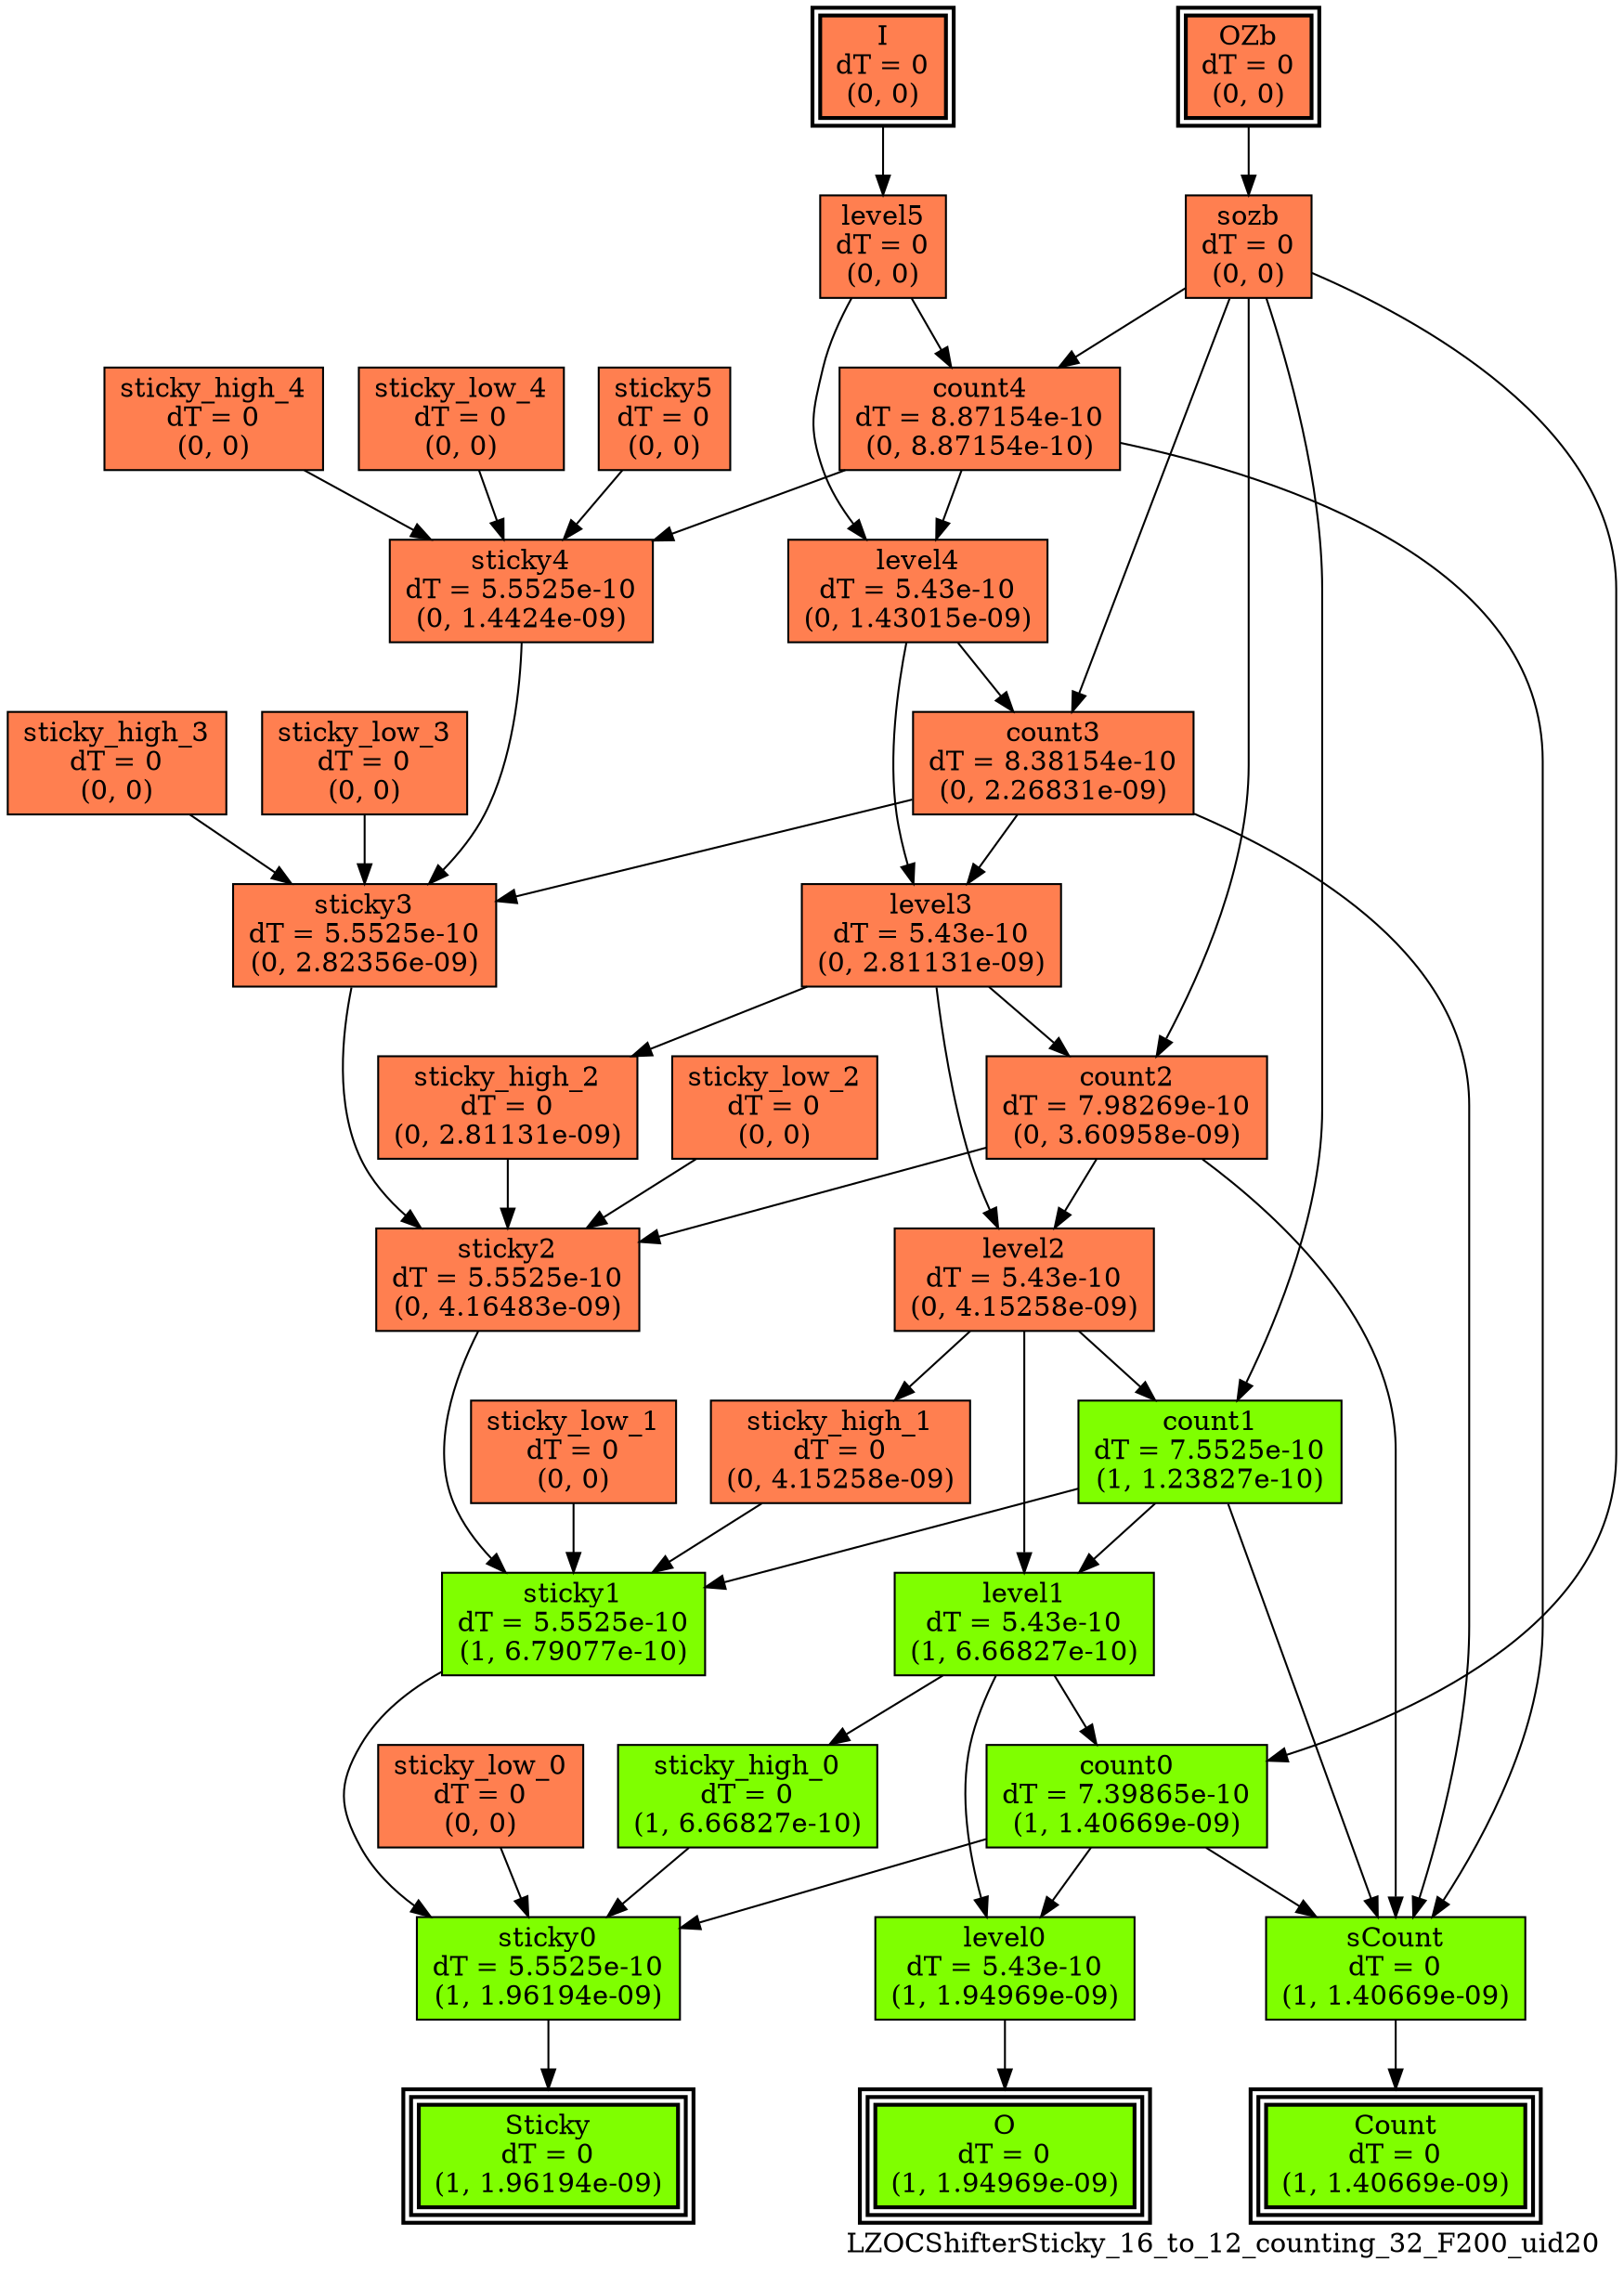 digraph LZOCShifterSticky_16_to_12_counting_32_F200_uid20
{
	//graph drawing options
	label=LZOCShifterSticky_16_to_12_counting_32_F200_uid20;
	labelloc=bottom;
	labeljust=right;
	ratio=auto;
	nodesep=0.25;
	ranksep=0.5;

	//input/output signals of operator LZOCShifterSticky_16_to_12_counting_32_F200_uid20
	I__LZOCShifterSticky_16_to_12_counting_32_F200_uid20 [ label="I\ndT = 0\n(0, 0)", shape=box, color=black, style="bold, filled", fillcolor=coral, peripheries=2 ];
	OZb__LZOCShifterSticky_16_to_12_counting_32_F200_uid20 [ label="OZb\ndT = 0\n(0, 0)", shape=box, color=black, style="bold, filled", fillcolor=coral, peripheries=2 ];
	Count__LZOCShifterSticky_16_to_12_counting_32_F200_uid20 [ label="Count\ndT = 0\n(1, 1.40669e-09)", shape=box, color=black, style="bold, filled", fillcolor=chartreuse, peripheries=3 ];
	O__LZOCShifterSticky_16_to_12_counting_32_F200_uid20 [ label="O\ndT = 0\n(1, 1.94969e-09)", shape=box, color=black, style="bold, filled", fillcolor=chartreuse, peripheries=3 ];
	Sticky__LZOCShifterSticky_16_to_12_counting_32_F200_uid20 [ label="Sticky\ndT = 0\n(1, 1.96194e-09)", shape=box, color=black, style="bold, filled", fillcolor=chartreuse, peripheries=3 ];
	{rank=same I__LZOCShifterSticky_16_to_12_counting_32_F200_uid20, OZb__LZOCShifterSticky_16_to_12_counting_32_F200_uid20};
	{rank=same Count__LZOCShifterSticky_16_to_12_counting_32_F200_uid20, O__LZOCShifterSticky_16_to_12_counting_32_F200_uid20, Sticky__LZOCShifterSticky_16_to_12_counting_32_F200_uid20};
	//internal signals of operator LZOCShifterSticky_16_to_12_counting_32_F200_uid20
	level5__LZOCShifterSticky_16_to_12_counting_32_F200_uid20 [ label="level5\ndT = 0\n(0, 0)", shape=box, color=black, style=filled, fillcolor=coral, peripheries=1 ];
	sozb__LZOCShifterSticky_16_to_12_counting_32_F200_uid20 [ label="sozb\ndT = 0\n(0, 0)", shape=box, color=black, style=filled, fillcolor=coral, peripheries=1 ];
	sticky5__LZOCShifterSticky_16_to_12_counting_32_F200_uid20 [ label="sticky5\ndT = 0\n(0, 0)", shape=box, color=black, style=filled, fillcolor=coral, peripheries=1 ];
	count4__LZOCShifterSticky_16_to_12_counting_32_F200_uid20 [ label="count4\ndT = 8.87154e-10\n(0, 8.87154e-10)", shape=box, color=black, style=filled, fillcolor=coral, peripheries=1 ];
	level4__LZOCShifterSticky_16_to_12_counting_32_F200_uid20 [ label="level4\ndT = 5.43e-10\n(0, 1.43015e-09)", shape=box, color=black, style=filled, fillcolor=coral, peripheries=1 ];
	sticky_high_4__LZOCShifterSticky_16_to_12_counting_32_F200_uid20 [ label="sticky_high_4\ndT = 0\n(0, 0)", shape=box, color=black, style=filled, fillcolor=coral, peripheries=1 ];
	sticky_low_4__LZOCShifterSticky_16_to_12_counting_32_F200_uid20 [ label="sticky_low_4\ndT = 0\n(0, 0)", shape=box, color=black, style=filled, fillcolor=coral, peripheries=1 ];
	sticky4__LZOCShifterSticky_16_to_12_counting_32_F200_uid20 [ label="sticky4\ndT = 5.5525e-10\n(0, 1.4424e-09)", shape=box, color=black, style=filled, fillcolor=coral, peripheries=1 ];
	count3__LZOCShifterSticky_16_to_12_counting_32_F200_uid20 [ label="count3\ndT = 8.38154e-10\n(0, 2.26831e-09)", shape=box, color=black, style=filled, fillcolor=coral, peripheries=1 ];
	level3__LZOCShifterSticky_16_to_12_counting_32_F200_uid20 [ label="level3\ndT = 5.43e-10\n(0, 2.81131e-09)", shape=box, color=black, style=filled, fillcolor=coral, peripheries=1 ];
	sticky_high_3__LZOCShifterSticky_16_to_12_counting_32_F200_uid20 [ label="sticky_high_3\ndT = 0\n(0, 0)", shape=box, color=black, style=filled, fillcolor=coral, peripheries=1 ];
	sticky_low_3__LZOCShifterSticky_16_to_12_counting_32_F200_uid20 [ label="sticky_low_3\ndT = 0\n(0, 0)", shape=box, color=black, style=filled, fillcolor=coral, peripheries=1 ];
	sticky3__LZOCShifterSticky_16_to_12_counting_32_F200_uid20 [ label="sticky3\ndT = 5.5525e-10\n(0, 2.82356e-09)", shape=box, color=black, style=filled, fillcolor=coral, peripheries=1 ];
	count2__LZOCShifterSticky_16_to_12_counting_32_F200_uid20 [ label="count2\ndT = 7.98269e-10\n(0, 3.60958e-09)", shape=box, color=black, style=filled, fillcolor=coral, peripheries=1 ];
	level2__LZOCShifterSticky_16_to_12_counting_32_F200_uid20 [ label="level2\ndT = 5.43e-10\n(0, 4.15258e-09)", shape=box, color=black, style=filled, fillcolor=coral, peripheries=1 ];
	sticky_high_2__LZOCShifterSticky_16_to_12_counting_32_F200_uid20 [ label="sticky_high_2\ndT = 0\n(0, 2.81131e-09)", shape=box, color=black, style=filled, fillcolor=coral, peripheries=1 ];
	sticky_low_2__LZOCShifterSticky_16_to_12_counting_32_F200_uid20 [ label="sticky_low_2\ndT = 0\n(0, 0)", shape=box, color=black, style=filled, fillcolor=coral, peripheries=1 ];
	sticky2__LZOCShifterSticky_16_to_12_counting_32_F200_uid20 [ label="sticky2\ndT = 5.5525e-10\n(0, 4.16483e-09)", shape=box, color=black, style=filled, fillcolor=coral, peripheries=1 ];
	count1__LZOCShifterSticky_16_to_12_counting_32_F200_uid20 [ label="count1\ndT = 7.5525e-10\n(1, 1.23827e-10)", shape=box, color=black, style=filled, fillcolor=chartreuse, peripheries=1 ];
	level1__LZOCShifterSticky_16_to_12_counting_32_F200_uid20 [ label="level1\ndT = 5.43e-10\n(1, 6.66827e-10)", shape=box, color=black, style=filled, fillcolor=chartreuse, peripheries=1 ];
	sticky_high_1__LZOCShifterSticky_16_to_12_counting_32_F200_uid20 [ label="sticky_high_1\ndT = 0\n(0, 4.15258e-09)", shape=box, color=black, style=filled, fillcolor=coral, peripheries=1 ];
	sticky_low_1__LZOCShifterSticky_16_to_12_counting_32_F200_uid20 [ label="sticky_low_1\ndT = 0\n(0, 0)", shape=box, color=black, style=filled, fillcolor=coral, peripheries=1 ];
	sticky1__LZOCShifterSticky_16_to_12_counting_32_F200_uid20 [ label="sticky1\ndT = 5.5525e-10\n(1, 6.79077e-10)", shape=box, color=black, style=filled, fillcolor=chartreuse, peripheries=1 ];
	count0__LZOCShifterSticky_16_to_12_counting_32_F200_uid20 [ label="count0\ndT = 7.39865e-10\n(1, 1.40669e-09)", shape=box, color=black, style=filled, fillcolor=chartreuse, peripheries=1 ];
	level0__LZOCShifterSticky_16_to_12_counting_32_F200_uid20 [ label="level0\ndT = 5.43e-10\n(1, 1.94969e-09)", shape=box, color=black, style=filled, fillcolor=chartreuse, peripheries=1 ];
	sticky_high_0__LZOCShifterSticky_16_to_12_counting_32_F200_uid20 [ label="sticky_high_0\ndT = 0\n(1, 6.66827e-10)", shape=box, color=black, style=filled, fillcolor=chartreuse, peripheries=1 ];
	sticky_low_0__LZOCShifterSticky_16_to_12_counting_32_F200_uid20 [ label="sticky_low_0\ndT = 0\n(0, 0)", shape=box, color=black, style=filled, fillcolor=coral, peripheries=1 ];
	sticky0__LZOCShifterSticky_16_to_12_counting_32_F200_uid20 [ label="sticky0\ndT = 5.5525e-10\n(1, 1.96194e-09)", shape=box, color=black, style=filled, fillcolor=chartreuse, peripheries=1 ];
	sCount__LZOCShifterSticky_16_to_12_counting_32_F200_uid20 [ label="sCount\ndT = 0\n(1, 1.40669e-09)", shape=box, color=black, style=filled, fillcolor=chartreuse, peripheries=1 ];

	//subcomponents of operator LZOCShifterSticky_16_to_12_counting_32_F200_uid20

	//input and internal signal connections of operator LZOCShifterSticky_16_to_12_counting_32_F200_uid20
	I__LZOCShifterSticky_16_to_12_counting_32_F200_uid20 -> level5__LZOCShifterSticky_16_to_12_counting_32_F200_uid20 [ arrowhead=normal, arrowsize=1.0, arrowtail=normal, color=black, dir=forward  ];
	OZb__LZOCShifterSticky_16_to_12_counting_32_F200_uid20 -> sozb__LZOCShifterSticky_16_to_12_counting_32_F200_uid20 [ arrowhead=normal, arrowsize=1.0, arrowtail=normal, color=black, dir=forward  ];
	level5__LZOCShifterSticky_16_to_12_counting_32_F200_uid20 -> count4__LZOCShifterSticky_16_to_12_counting_32_F200_uid20 [ arrowhead=normal, arrowsize=1.0, arrowtail=normal, color=black, dir=forward  ];
	level5__LZOCShifterSticky_16_to_12_counting_32_F200_uid20 -> level4__LZOCShifterSticky_16_to_12_counting_32_F200_uid20 [ arrowhead=normal, arrowsize=1.0, arrowtail=normal, color=black, dir=forward  ];
	sozb__LZOCShifterSticky_16_to_12_counting_32_F200_uid20 -> count4__LZOCShifterSticky_16_to_12_counting_32_F200_uid20 [ arrowhead=normal, arrowsize=1.0, arrowtail=normal, color=black, dir=forward  ];
	sozb__LZOCShifterSticky_16_to_12_counting_32_F200_uid20 -> count3__LZOCShifterSticky_16_to_12_counting_32_F200_uid20 [ arrowhead=normal, arrowsize=1.0, arrowtail=normal, color=black, dir=forward  ];
	sozb__LZOCShifterSticky_16_to_12_counting_32_F200_uid20 -> count2__LZOCShifterSticky_16_to_12_counting_32_F200_uid20 [ arrowhead=normal, arrowsize=1.0, arrowtail=normal, color=black, dir=forward  ];
	sozb__LZOCShifterSticky_16_to_12_counting_32_F200_uid20 -> count1__LZOCShifterSticky_16_to_12_counting_32_F200_uid20 [ arrowhead=normal, arrowsize=1.0, arrowtail=normal, color=black, dir=forward  ];
	sozb__LZOCShifterSticky_16_to_12_counting_32_F200_uid20 -> count0__LZOCShifterSticky_16_to_12_counting_32_F200_uid20 [ arrowhead=normal, arrowsize=1.0, arrowtail=normal, color=black, dir=forward  ];
	sticky5__LZOCShifterSticky_16_to_12_counting_32_F200_uid20 -> sticky4__LZOCShifterSticky_16_to_12_counting_32_F200_uid20 [ arrowhead=normal, arrowsize=1.0, arrowtail=normal, color=black, dir=forward  ];
	count4__LZOCShifterSticky_16_to_12_counting_32_F200_uid20 -> level4__LZOCShifterSticky_16_to_12_counting_32_F200_uid20 [ arrowhead=normal, arrowsize=1.0, arrowtail=normal, color=black, dir=forward  ];
	count4__LZOCShifterSticky_16_to_12_counting_32_F200_uid20 -> sticky4__LZOCShifterSticky_16_to_12_counting_32_F200_uid20 [ arrowhead=normal, arrowsize=1.0, arrowtail=normal, color=black, dir=forward  ];
	count4__LZOCShifterSticky_16_to_12_counting_32_F200_uid20 -> sCount__LZOCShifterSticky_16_to_12_counting_32_F200_uid20 [ arrowhead=normal, arrowsize=1.0, arrowtail=normal, color=black, dir=forward  ];
	level4__LZOCShifterSticky_16_to_12_counting_32_F200_uid20 -> count3__LZOCShifterSticky_16_to_12_counting_32_F200_uid20 [ arrowhead=normal, arrowsize=1.0, arrowtail=normal, color=black, dir=forward  ];
	level4__LZOCShifterSticky_16_to_12_counting_32_F200_uid20 -> level3__LZOCShifterSticky_16_to_12_counting_32_F200_uid20 [ arrowhead=normal, arrowsize=1.0, arrowtail=normal, color=black, dir=forward  ];
	sticky_high_4__LZOCShifterSticky_16_to_12_counting_32_F200_uid20 -> sticky4__LZOCShifterSticky_16_to_12_counting_32_F200_uid20 [ arrowhead=normal, arrowsize=1.0, arrowtail=normal, color=black, dir=forward  ];
	sticky_low_4__LZOCShifterSticky_16_to_12_counting_32_F200_uid20 -> sticky4__LZOCShifterSticky_16_to_12_counting_32_F200_uid20 [ arrowhead=normal, arrowsize=1.0, arrowtail=normal, color=black, dir=forward  ];
	sticky4__LZOCShifterSticky_16_to_12_counting_32_F200_uid20 -> sticky3__LZOCShifterSticky_16_to_12_counting_32_F200_uid20 [ arrowhead=normal, arrowsize=1.0, arrowtail=normal, color=black, dir=forward  ];
	count3__LZOCShifterSticky_16_to_12_counting_32_F200_uid20 -> level3__LZOCShifterSticky_16_to_12_counting_32_F200_uid20 [ arrowhead=normal, arrowsize=1.0, arrowtail=normal, color=black, dir=forward  ];
	count3__LZOCShifterSticky_16_to_12_counting_32_F200_uid20 -> sticky3__LZOCShifterSticky_16_to_12_counting_32_F200_uid20 [ arrowhead=normal, arrowsize=1.0, arrowtail=normal, color=black, dir=forward  ];
	count3__LZOCShifterSticky_16_to_12_counting_32_F200_uid20 -> sCount__LZOCShifterSticky_16_to_12_counting_32_F200_uid20 [ arrowhead=normal, arrowsize=1.0, arrowtail=normal, color=black, dir=forward  ];
	level3__LZOCShifterSticky_16_to_12_counting_32_F200_uid20 -> count2__LZOCShifterSticky_16_to_12_counting_32_F200_uid20 [ arrowhead=normal, arrowsize=1.0, arrowtail=normal, color=black, dir=forward  ];
	level3__LZOCShifterSticky_16_to_12_counting_32_F200_uid20 -> level2__LZOCShifterSticky_16_to_12_counting_32_F200_uid20 [ arrowhead=normal, arrowsize=1.0, arrowtail=normal, color=black, dir=forward  ];
	level3__LZOCShifterSticky_16_to_12_counting_32_F200_uid20 -> sticky_high_2__LZOCShifterSticky_16_to_12_counting_32_F200_uid20 [ arrowhead=normal, arrowsize=1.0, arrowtail=normal, color=black, dir=forward  ];
	sticky_high_3__LZOCShifterSticky_16_to_12_counting_32_F200_uid20 -> sticky3__LZOCShifterSticky_16_to_12_counting_32_F200_uid20 [ arrowhead=normal, arrowsize=1.0, arrowtail=normal, color=black, dir=forward  ];
	sticky_low_3__LZOCShifterSticky_16_to_12_counting_32_F200_uid20 -> sticky3__LZOCShifterSticky_16_to_12_counting_32_F200_uid20 [ arrowhead=normal, arrowsize=1.0, arrowtail=normal, color=black, dir=forward  ];
	sticky3__LZOCShifterSticky_16_to_12_counting_32_F200_uid20 -> sticky2__LZOCShifterSticky_16_to_12_counting_32_F200_uid20 [ arrowhead=normal, arrowsize=1.0, arrowtail=normal, color=black, dir=forward  ];
	count2__LZOCShifterSticky_16_to_12_counting_32_F200_uid20 -> level2__LZOCShifterSticky_16_to_12_counting_32_F200_uid20 [ arrowhead=normal, arrowsize=1.0, arrowtail=normal, color=black, dir=forward  ];
	count2__LZOCShifterSticky_16_to_12_counting_32_F200_uid20 -> sticky2__LZOCShifterSticky_16_to_12_counting_32_F200_uid20 [ arrowhead=normal, arrowsize=1.0, arrowtail=normal, color=black, dir=forward  ];
	count2__LZOCShifterSticky_16_to_12_counting_32_F200_uid20 -> sCount__LZOCShifterSticky_16_to_12_counting_32_F200_uid20 [ arrowhead=normal, arrowsize=1.0, arrowtail=normal, color=black, dir=forward  ];
	level2__LZOCShifterSticky_16_to_12_counting_32_F200_uid20 -> count1__LZOCShifterSticky_16_to_12_counting_32_F200_uid20 [ arrowhead=normal, arrowsize=1.0, arrowtail=normal, color=black, dir=forward  ];
	level2__LZOCShifterSticky_16_to_12_counting_32_F200_uid20 -> level1__LZOCShifterSticky_16_to_12_counting_32_F200_uid20 [ arrowhead=normal, arrowsize=1.0, arrowtail=normal, color=black, dir=forward  ];
	level2__LZOCShifterSticky_16_to_12_counting_32_F200_uid20 -> sticky_high_1__LZOCShifterSticky_16_to_12_counting_32_F200_uid20 [ arrowhead=normal, arrowsize=1.0, arrowtail=normal, color=black, dir=forward  ];
	sticky_high_2__LZOCShifterSticky_16_to_12_counting_32_F200_uid20 -> sticky2__LZOCShifterSticky_16_to_12_counting_32_F200_uid20 [ arrowhead=normal, arrowsize=1.0, arrowtail=normal, color=black, dir=forward  ];
	sticky_low_2__LZOCShifterSticky_16_to_12_counting_32_F200_uid20 -> sticky2__LZOCShifterSticky_16_to_12_counting_32_F200_uid20 [ arrowhead=normal, arrowsize=1.0, arrowtail=normal, color=black, dir=forward  ];
	sticky2__LZOCShifterSticky_16_to_12_counting_32_F200_uid20 -> sticky1__LZOCShifterSticky_16_to_12_counting_32_F200_uid20 [ arrowhead=normal, arrowsize=1.0, arrowtail=normal, color=black, dir=forward  ];
	count1__LZOCShifterSticky_16_to_12_counting_32_F200_uid20 -> level1__LZOCShifterSticky_16_to_12_counting_32_F200_uid20 [ arrowhead=normal, arrowsize=1.0, arrowtail=normal, color=black, dir=forward  ];
	count1__LZOCShifterSticky_16_to_12_counting_32_F200_uid20 -> sticky1__LZOCShifterSticky_16_to_12_counting_32_F200_uid20 [ arrowhead=normal, arrowsize=1.0, arrowtail=normal, color=black, dir=forward  ];
	count1__LZOCShifterSticky_16_to_12_counting_32_F200_uid20 -> sCount__LZOCShifterSticky_16_to_12_counting_32_F200_uid20 [ arrowhead=normal, arrowsize=1.0, arrowtail=normal, color=black, dir=forward  ];
	level1__LZOCShifterSticky_16_to_12_counting_32_F200_uid20 -> count0__LZOCShifterSticky_16_to_12_counting_32_F200_uid20 [ arrowhead=normal, arrowsize=1.0, arrowtail=normal, color=black, dir=forward  ];
	level1__LZOCShifterSticky_16_to_12_counting_32_F200_uid20 -> level0__LZOCShifterSticky_16_to_12_counting_32_F200_uid20 [ arrowhead=normal, arrowsize=1.0, arrowtail=normal, color=black, dir=forward  ];
	level1__LZOCShifterSticky_16_to_12_counting_32_F200_uid20 -> sticky_high_0__LZOCShifterSticky_16_to_12_counting_32_F200_uid20 [ arrowhead=normal, arrowsize=1.0, arrowtail=normal, color=black, dir=forward  ];
	sticky_high_1__LZOCShifterSticky_16_to_12_counting_32_F200_uid20 -> sticky1__LZOCShifterSticky_16_to_12_counting_32_F200_uid20 [ arrowhead=normal, arrowsize=1.0, arrowtail=normal, color=black, dir=forward  ];
	sticky_low_1__LZOCShifterSticky_16_to_12_counting_32_F200_uid20 -> sticky1__LZOCShifterSticky_16_to_12_counting_32_F200_uid20 [ arrowhead=normal, arrowsize=1.0, arrowtail=normal, color=black, dir=forward  ];
	sticky1__LZOCShifterSticky_16_to_12_counting_32_F200_uid20 -> sticky0__LZOCShifterSticky_16_to_12_counting_32_F200_uid20 [ arrowhead=normal, arrowsize=1.0, arrowtail=normal, color=black, dir=forward  ];
	count0__LZOCShifterSticky_16_to_12_counting_32_F200_uid20 -> level0__LZOCShifterSticky_16_to_12_counting_32_F200_uid20 [ arrowhead=normal, arrowsize=1.0, arrowtail=normal, color=black, dir=forward  ];
	count0__LZOCShifterSticky_16_to_12_counting_32_F200_uid20 -> sticky0__LZOCShifterSticky_16_to_12_counting_32_F200_uid20 [ arrowhead=normal, arrowsize=1.0, arrowtail=normal, color=black, dir=forward  ];
	count0__LZOCShifterSticky_16_to_12_counting_32_F200_uid20 -> sCount__LZOCShifterSticky_16_to_12_counting_32_F200_uid20 [ arrowhead=normal, arrowsize=1.0, arrowtail=normal, color=black, dir=forward  ];
	level0__LZOCShifterSticky_16_to_12_counting_32_F200_uid20 -> O__LZOCShifterSticky_16_to_12_counting_32_F200_uid20 [ arrowhead=normal, arrowsize=1.0, arrowtail=normal, color=black, dir=forward  ];
	sticky_high_0__LZOCShifterSticky_16_to_12_counting_32_F200_uid20 -> sticky0__LZOCShifterSticky_16_to_12_counting_32_F200_uid20 [ arrowhead=normal, arrowsize=1.0, arrowtail=normal, color=black, dir=forward  ];
	sticky_low_0__LZOCShifterSticky_16_to_12_counting_32_F200_uid20 -> sticky0__LZOCShifterSticky_16_to_12_counting_32_F200_uid20 [ arrowhead=normal, arrowsize=1.0, arrowtail=normal, color=black, dir=forward  ];
	sticky0__LZOCShifterSticky_16_to_12_counting_32_F200_uid20 -> Sticky__LZOCShifterSticky_16_to_12_counting_32_F200_uid20 [ arrowhead=normal, arrowsize=1.0, arrowtail=normal, color=black, dir=forward  ];
	sCount__LZOCShifterSticky_16_to_12_counting_32_F200_uid20 -> Count__LZOCShifterSticky_16_to_12_counting_32_F200_uid20 [ arrowhead=normal, arrowsize=1.0, arrowtail=normal, color=black, dir=forward  ];
}


